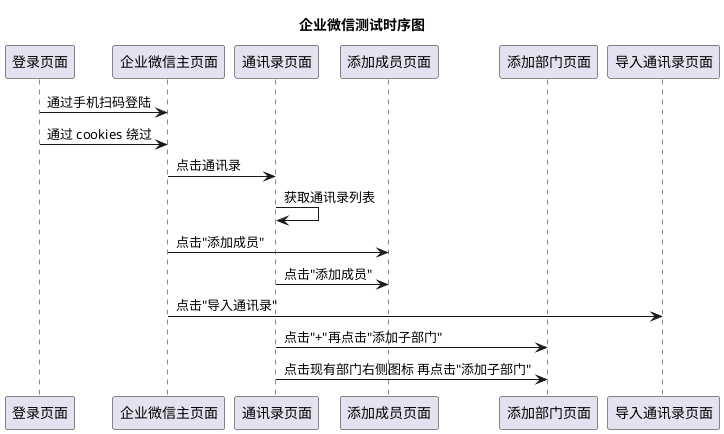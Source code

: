 @startuml
title 企业微信测试时序图

participant 登录页面 as login

participant 企业微信主页面 as main

participant 通讯录页面 as contact

participant 添加成员页面 as add_member

participant 添加部门页面 as add_department

participant 导入通讯录页面 as import_book

login -> main: 通过手机扫码登陆

login -> main: 通过 cookies 绕过

main -> contact: 点击通讯录

contact -> contact: 获取通讯录列表

main -> add_member: 点击"添加成员"

contact -> add_member: 点击"添加成员"

main -> import_book: 点击"导入通讯录"

contact -> add_department: 点击"+"再点击"添加子部门"

contact -> add_department: 点击现有部门右侧图标 再点击"添加子部门"

@enduml